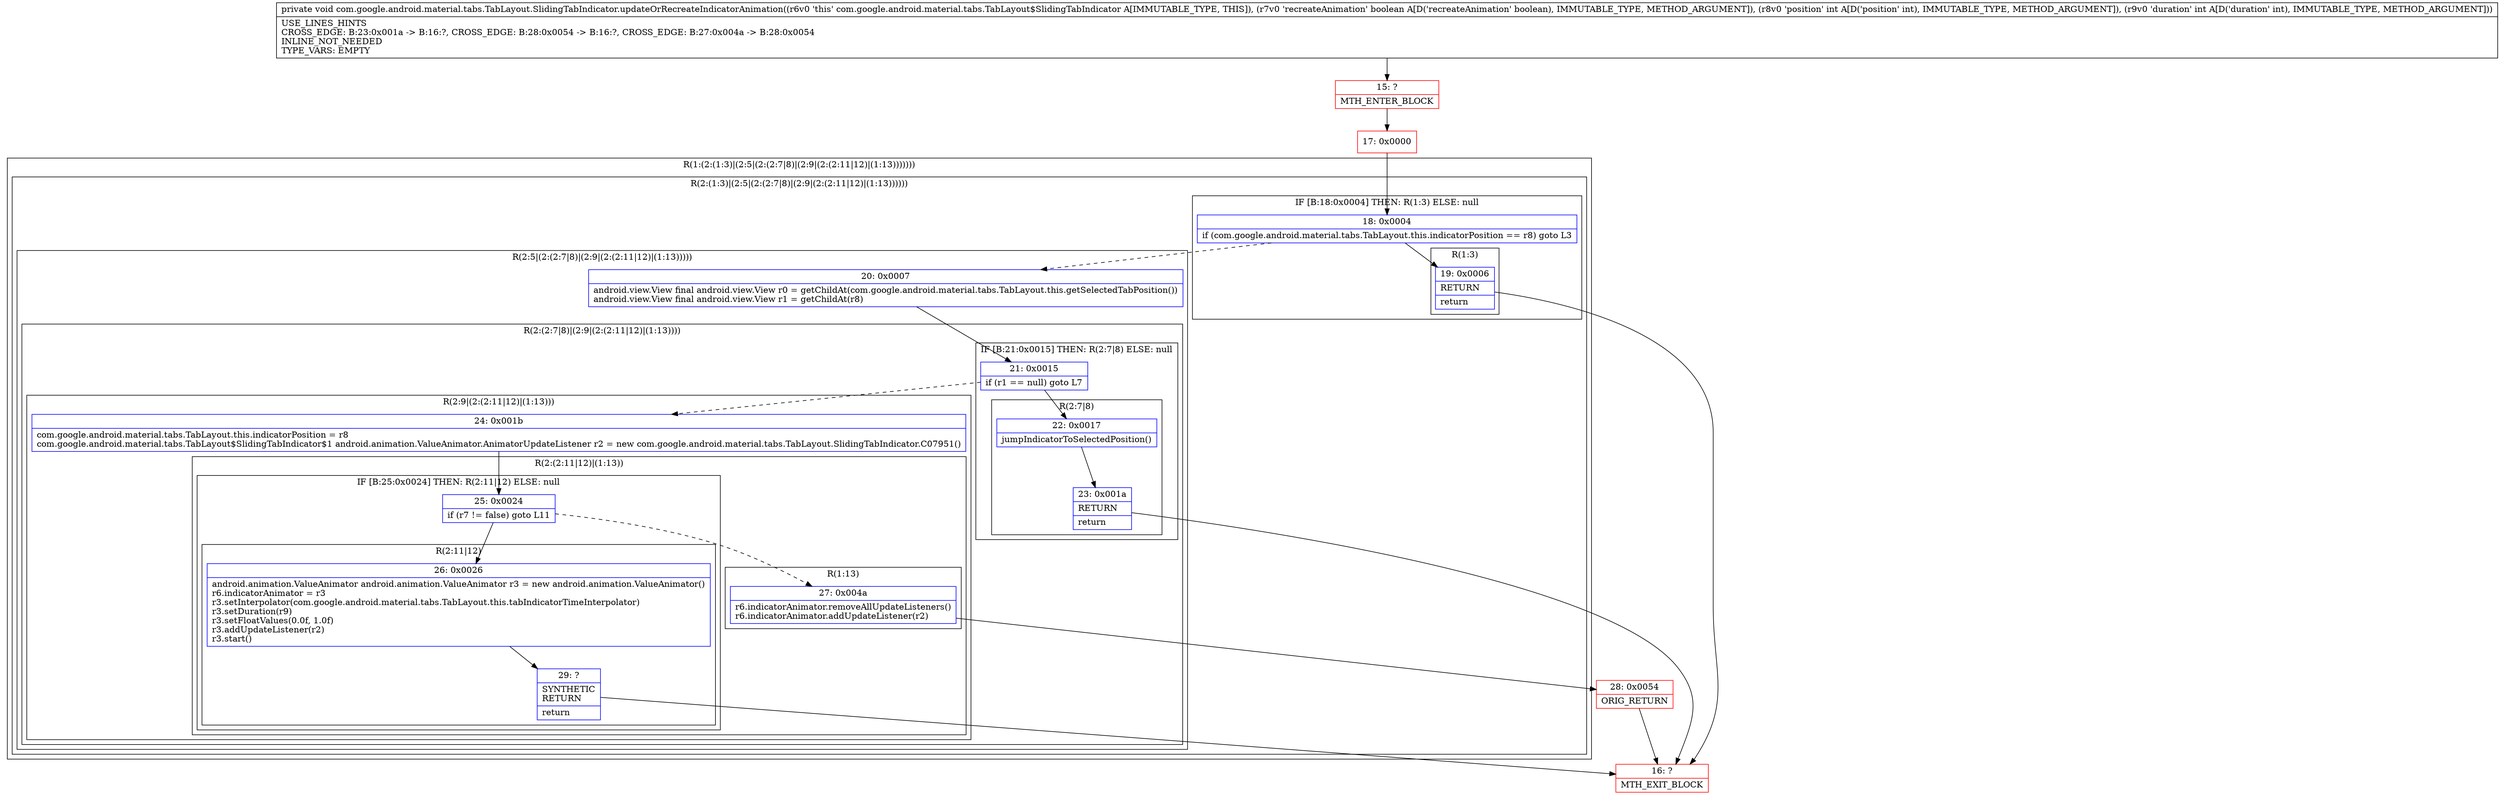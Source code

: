digraph "CFG forcom.google.android.material.tabs.TabLayout.SlidingTabIndicator.updateOrRecreateIndicatorAnimation(ZII)V" {
subgraph cluster_Region_77268329 {
label = "R(1:(2:(1:3)|(2:5|(2:(2:7|8)|(2:9|(2:(2:11|12)|(1:13)))))))";
node [shape=record,color=blue];
subgraph cluster_Region_231670579 {
label = "R(2:(1:3)|(2:5|(2:(2:7|8)|(2:9|(2:(2:11|12)|(1:13))))))";
node [shape=record,color=blue];
subgraph cluster_IfRegion_1705277430 {
label = "IF [B:18:0x0004] THEN: R(1:3) ELSE: null";
node [shape=record,color=blue];
Node_18 [shape=record,label="{18\:\ 0x0004|if (com.google.android.material.tabs.TabLayout.this.indicatorPosition == r8) goto L3\l}"];
subgraph cluster_Region_1496680398 {
label = "R(1:3)";
node [shape=record,color=blue];
Node_19 [shape=record,label="{19\:\ 0x0006|RETURN\l|return\l}"];
}
}
subgraph cluster_Region_274922399 {
label = "R(2:5|(2:(2:7|8)|(2:9|(2:(2:11|12)|(1:13)))))";
node [shape=record,color=blue];
Node_20 [shape=record,label="{20\:\ 0x0007|android.view.View final android.view.View r0 = getChildAt(com.google.android.material.tabs.TabLayout.this.getSelectedTabPosition())\landroid.view.View final android.view.View r1 = getChildAt(r8)\l}"];
subgraph cluster_Region_89747916 {
label = "R(2:(2:7|8)|(2:9|(2:(2:11|12)|(1:13))))";
node [shape=record,color=blue];
subgraph cluster_IfRegion_1389287519 {
label = "IF [B:21:0x0015] THEN: R(2:7|8) ELSE: null";
node [shape=record,color=blue];
Node_21 [shape=record,label="{21\:\ 0x0015|if (r1 == null) goto L7\l}"];
subgraph cluster_Region_1895443663 {
label = "R(2:7|8)";
node [shape=record,color=blue];
Node_22 [shape=record,label="{22\:\ 0x0017|jumpIndicatorToSelectedPosition()\l}"];
Node_23 [shape=record,label="{23\:\ 0x001a|RETURN\l|return\l}"];
}
}
subgraph cluster_Region_1100603955 {
label = "R(2:9|(2:(2:11|12)|(1:13)))";
node [shape=record,color=blue];
Node_24 [shape=record,label="{24\:\ 0x001b|com.google.android.material.tabs.TabLayout.this.indicatorPosition = r8\lcom.google.android.material.tabs.TabLayout$SlidingTabIndicator$1 android.animation.ValueAnimator.AnimatorUpdateListener r2 = new com.google.android.material.tabs.TabLayout.SlidingTabIndicator.C07951()\l}"];
subgraph cluster_Region_916975329 {
label = "R(2:(2:11|12)|(1:13))";
node [shape=record,color=blue];
subgraph cluster_IfRegion_1129907212 {
label = "IF [B:25:0x0024] THEN: R(2:11|12) ELSE: null";
node [shape=record,color=blue];
Node_25 [shape=record,label="{25\:\ 0x0024|if (r7 != false) goto L11\l}"];
subgraph cluster_Region_1627731679 {
label = "R(2:11|12)";
node [shape=record,color=blue];
Node_26 [shape=record,label="{26\:\ 0x0026|android.animation.ValueAnimator android.animation.ValueAnimator r3 = new android.animation.ValueAnimator()\lr6.indicatorAnimator = r3\lr3.setInterpolator(com.google.android.material.tabs.TabLayout.this.tabIndicatorTimeInterpolator)\lr3.setDuration(r9)\lr3.setFloatValues(0.0f, 1.0f)\lr3.addUpdateListener(r2)\lr3.start()\l}"];
Node_29 [shape=record,label="{29\:\ ?|SYNTHETIC\lRETURN\l|return\l}"];
}
}
subgraph cluster_Region_1715242851 {
label = "R(1:13)";
node [shape=record,color=blue];
Node_27 [shape=record,label="{27\:\ 0x004a|r6.indicatorAnimator.removeAllUpdateListeners()\lr6.indicatorAnimator.addUpdateListener(r2)\l}"];
}
}
}
}
}
}
}
Node_15 [shape=record,color=red,label="{15\:\ ?|MTH_ENTER_BLOCK\l}"];
Node_17 [shape=record,color=red,label="{17\:\ 0x0000}"];
Node_16 [shape=record,color=red,label="{16\:\ ?|MTH_EXIT_BLOCK\l}"];
Node_28 [shape=record,color=red,label="{28\:\ 0x0054|ORIG_RETURN\l}"];
MethodNode[shape=record,label="{private void com.google.android.material.tabs.TabLayout.SlidingTabIndicator.updateOrRecreateIndicatorAnimation((r6v0 'this' com.google.android.material.tabs.TabLayout$SlidingTabIndicator A[IMMUTABLE_TYPE, THIS]), (r7v0 'recreateAnimation' boolean A[D('recreateAnimation' boolean), IMMUTABLE_TYPE, METHOD_ARGUMENT]), (r8v0 'position' int A[D('position' int), IMMUTABLE_TYPE, METHOD_ARGUMENT]), (r9v0 'duration' int A[D('duration' int), IMMUTABLE_TYPE, METHOD_ARGUMENT]))  | USE_LINES_HINTS\lCROSS_EDGE: B:23:0x001a \-\> B:16:?, CROSS_EDGE: B:28:0x0054 \-\> B:16:?, CROSS_EDGE: B:27:0x004a \-\> B:28:0x0054\lINLINE_NOT_NEEDED\lTYPE_VARS: EMPTY\l}"];
MethodNode -> Node_15;Node_18 -> Node_19;
Node_18 -> Node_20[style=dashed];
Node_19 -> Node_16;
Node_20 -> Node_21;
Node_21 -> Node_22;
Node_21 -> Node_24[style=dashed];
Node_22 -> Node_23;
Node_23 -> Node_16;
Node_24 -> Node_25;
Node_25 -> Node_26;
Node_25 -> Node_27[style=dashed];
Node_26 -> Node_29;
Node_29 -> Node_16;
Node_27 -> Node_28;
Node_15 -> Node_17;
Node_17 -> Node_18;
Node_28 -> Node_16;
}


